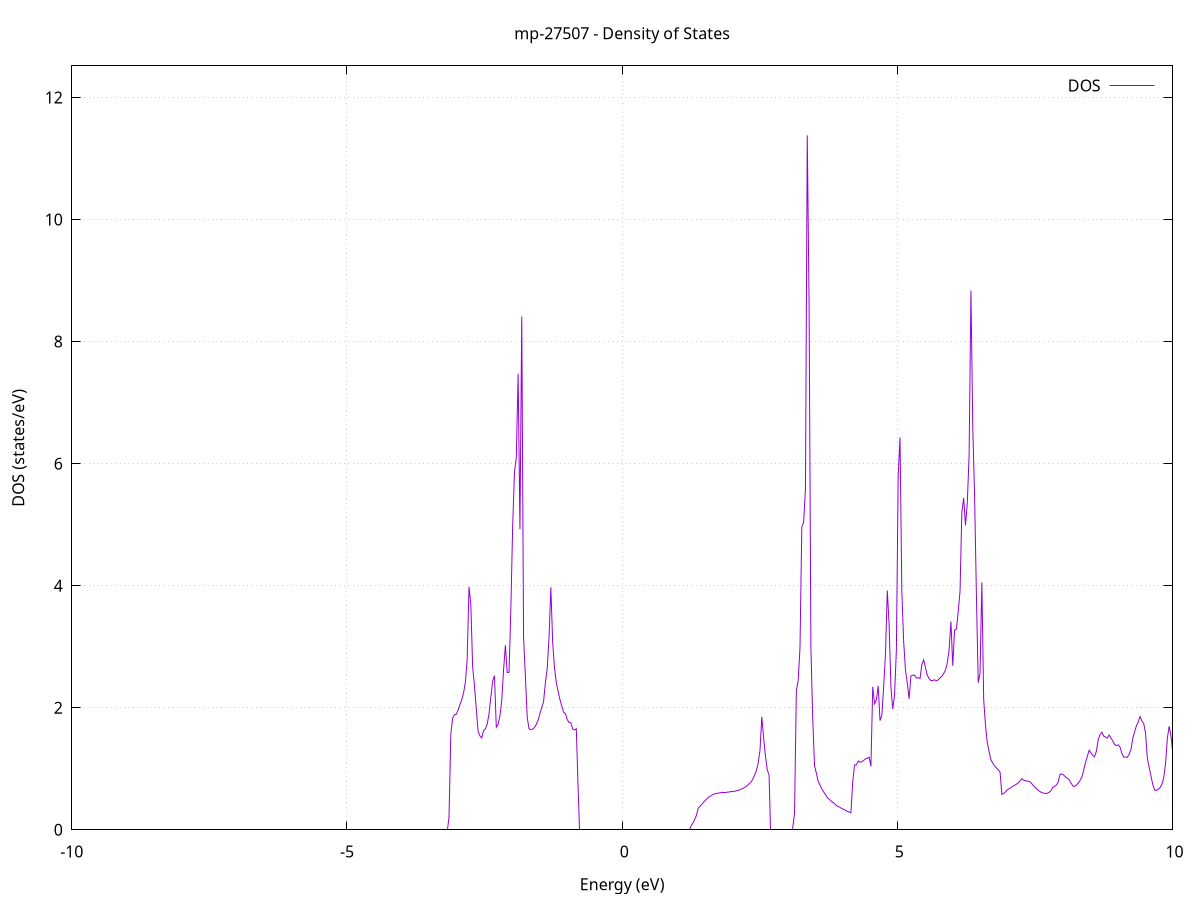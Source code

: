 set title 'mp-27507 - Density of States'
set xlabel 'Energy (eV)'
set ylabel 'DOS (states/eV)'
set grid
set xrange [-10:10]
set yrange [0:12.518]
set xzeroaxis lt -1
set terminal png size 800,600
set output 'mp-27507_dos_gnuplot.png'
plot '-' using 1:2 with lines title 'DOS'
-49.935600 0.000000
-49.902500 0.000000
-49.869500 0.000000
-49.836400 0.000000
-49.803400 0.000000
-49.770300 0.000000
-49.737300 0.000000
-49.704300 0.000000
-49.671200 0.000000
-49.638200 0.000000
-49.605100 0.000000
-49.572100 0.000000
-49.539000 0.000000
-49.506000 0.000000
-49.472900 0.000000
-49.439900 0.000000
-49.406900 0.000000
-49.373800 0.000000
-49.340800 0.000000
-49.307700 0.000000
-49.274700 0.000000
-49.241600 0.000000
-49.208600 0.000000
-49.175600 0.000000
-49.142500 0.000000
-49.109500 0.000000
-49.076400 0.000000
-49.043400 0.000000
-49.010300 0.000000
-48.977300 0.000000
-48.944200 0.000000
-48.911200 0.000000
-48.878200 0.000000
-48.845100 0.000000
-48.812100 0.000000
-48.779000 0.000000
-48.746000 0.000000
-48.712900 0.000000
-48.679900 0.000000
-48.646900 0.000000
-48.613800 0.000000
-48.580800 0.000000
-48.547700 0.000000
-48.514700 0.000000
-48.481600 0.000000
-48.448600 0.000000
-48.415600 0.000000
-48.382500 0.000000
-48.349500 0.000000
-48.316400 0.000000
-48.283400 0.000000
-48.250300 0.000000
-48.217300 0.000000
-48.184200 0.000000
-48.151200 0.000000
-48.118200 0.000000
-48.085100 0.000000
-48.052100 0.000000
-48.019000 0.000000
-47.986000 0.000000
-47.952900 0.000000
-47.919900 0.000000
-47.886900 0.000000
-47.853800 0.000000
-47.820800 0.000000
-47.787700 0.000000
-47.754700 0.000000
-47.721600 0.000000
-47.688600 0.000000
-47.655500 0.000000
-47.622500 0.000000
-47.589500 0.000000
-47.556400 0.000000
-47.523400 0.000000
-47.490300 0.000000
-47.457300 0.000000
-47.424200 0.000000
-47.391200 0.000000
-47.358200 0.000000
-47.325100 0.000000
-47.292100 0.000000
-47.259000 0.000000
-47.226000 0.000000
-47.192900 0.000000
-47.159900 0.000000
-47.126900 0.000000
-47.093800 0.000000
-47.060800 0.000000
-47.027700 0.000000
-46.994700 0.000000
-46.961600 0.000000
-46.928600 0.000000
-46.895500 0.000000
-46.862500 0.000000
-46.829500 0.000000
-46.796400 0.000000
-46.763400 0.000000
-46.730300 0.000000
-46.697300 0.000000
-46.664200 0.000000
-46.631200 0.000000
-46.598200 0.000000
-46.565100 18.888900
-46.532100 0.000000
-46.499000 0.000000
-46.466000 0.000000
-46.432900 0.000000
-46.399900 0.000000
-46.366800 0.000000
-46.333800 0.000000
-46.300800 0.000000
-46.267700 0.000000
-46.234700 0.000000
-46.201600 0.000000
-46.168600 0.000000
-46.135500 0.000000
-46.102500 0.000000
-46.069500 0.000000
-46.036400 0.000000
-46.003400 0.000000
-45.970300 0.000000
-45.937300 0.000000
-45.904200 0.000000
-45.871200 0.000000
-45.838200 0.000000
-45.805100 0.000000
-45.772100 0.000000
-45.739000 0.000000
-45.706000 0.000000
-45.672900 0.000000
-45.639900 0.000000
-45.606800 0.000000
-45.573800 0.000000
-45.540800 0.000000
-45.507700 0.000000
-45.474700 0.000000
-45.441600 0.000000
-45.408600 0.000000
-45.375500 0.000000
-45.342500 0.000000
-45.309500 0.000000
-45.276400 0.000000
-45.243400 0.000000
-45.210300 0.000000
-45.177300 0.000000
-45.144200 0.000000
-45.111200 0.000000
-45.078100 0.000000
-45.045100 0.000000
-45.012100 0.000000
-44.979000 0.000000
-44.946000 0.000000
-44.912900 0.000000
-44.879900 0.000000
-44.846800 0.000000
-44.813800 0.000000
-44.780800 0.000000
-44.747700 0.000000
-44.714700 0.000000
-44.681600 0.000000
-44.648600 0.000000
-44.615500 0.000000
-44.582500 0.000000
-44.549500 0.000000
-44.516400 0.000000
-44.483400 0.000000
-44.450300 0.000000
-44.417300 0.000000
-44.384200 0.000000
-44.351200 0.000000
-44.318100 0.000000
-44.285100 0.000000
-44.252100 0.000000
-44.219000 0.000000
-44.186000 0.000000
-44.152900 0.000000
-44.119900 0.000000
-44.086800 0.000000
-44.053800 0.000000
-44.020800 0.000000
-43.987700 0.000000
-43.954700 0.000000
-43.921600 0.000000
-43.888600 0.000000
-43.855500 0.000000
-43.822500 0.000000
-43.789500 0.000000
-43.756400 0.000000
-43.723400 0.000000
-43.690300 0.000000
-43.657300 0.000000
-43.624200 0.000000
-43.591200 0.000000
-43.558100 0.000000
-43.525100 0.000000
-43.492100 0.000000
-43.459000 0.000000
-43.426000 0.000000
-43.392900 0.000000
-43.359900 0.000000
-43.326800 0.000000
-43.293800 0.000000
-43.260800 0.000000
-43.227700 0.000000
-43.194700 0.000000
-43.161600 0.000000
-43.128600 0.000000
-43.095500 0.000000
-43.062500 0.000000
-43.029400 0.000000
-42.996400 0.000000
-42.963400 0.000000
-42.930300 0.000000
-42.897300 0.000000
-42.864200 0.000000
-42.831200 0.000000
-42.798100 0.000000
-42.765100 0.000000
-42.732100 0.000000
-42.699000 0.000000
-42.666000 0.000000
-42.632900 0.000000
-42.599900 0.000000
-42.566800 0.000000
-42.533800 0.000000
-42.500800 0.000000
-42.467700 0.000000
-42.434700 0.000000
-42.401600 0.000000
-42.368600 0.000000
-42.335500 0.000000
-42.302500 0.000000
-42.269400 0.000000
-42.236400 0.000000
-42.203400 0.000000
-42.170300 0.000000
-42.137300 0.000000
-42.104200 0.000000
-42.071200 0.000000
-42.038100 0.000000
-42.005100 0.000000
-41.972100 0.000000
-41.939000 0.000000
-41.906000 0.000000
-41.872900 0.000000
-41.839900 0.000000
-41.806800 0.000000
-41.773800 0.000000
-41.740700 0.000000
-41.707700 0.000000
-41.674700 0.000000
-41.641600 0.000000
-41.608600 0.000000
-41.575500 0.000000
-41.542500 0.000000
-41.509400 0.000000
-41.476400 0.000000
-41.443400 0.000000
-41.410300 0.000000
-41.377300 0.000000
-41.344200 0.000000
-41.311200 0.000000
-41.278100 0.000000
-41.245100 0.000000
-41.212100 0.000000
-41.179000 0.000000
-41.146000 0.000000
-41.112900 0.000000
-41.079900 0.000000
-41.046800 0.000000
-41.013800 0.000000
-40.980700 0.000000
-40.947700 0.000000
-40.914700 0.000000
-40.881600 0.000000
-40.848600 0.000000
-40.815500 0.000000
-40.782500 0.000000
-40.749400 0.000000
-40.716400 0.000000
-40.683400 0.000000
-40.650300 0.000000
-40.617300 0.000000
-40.584200 0.000000
-40.551200 0.000000
-40.518100 0.000000
-40.485100 0.000000
-40.452000 0.000000
-40.419000 0.000000
-40.386000 0.000000
-40.352900 0.000000
-40.319900 0.000000
-40.286800 0.000000
-40.253800 0.000000
-40.220700 0.000000
-40.187700 0.000000
-40.154700 0.000000
-40.121600 0.000000
-40.088600 0.000000
-40.055500 0.000000
-40.022500 0.000000
-39.989400 0.000000
-39.956400 0.000000
-39.923400 0.000000
-39.890300 0.000000
-39.857300 0.000000
-39.824200 0.000000
-39.791200 0.000000
-39.758100 0.000000
-39.725100 0.000000
-39.692000 0.000000
-39.659000 0.000000
-39.626000 0.000000
-39.592900 0.000000
-39.559900 0.000000
-39.526800 0.000000
-39.493800 0.000000
-39.460700 0.000000
-39.427700 0.000000
-39.394700 0.000000
-39.361600 0.000000
-39.328600 0.000000
-39.295500 0.000000
-39.262500 0.000000
-39.229400 0.000000
-39.196400 0.000000
-39.163300 0.000000
-39.130300 0.000000
-39.097300 0.000000
-39.064200 0.000000
-39.031200 0.000000
-38.998100 0.000000
-38.965100 0.000000
-38.932000 0.000000
-38.899000 0.000000
-38.866000 0.000000
-38.832900 0.000000
-38.799900 0.000000
-38.766800 0.000000
-38.733800 0.000000
-38.700700 0.000000
-38.667700 0.000000
-38.634700 0.000000
-38.601600 0.000000
-38.568600 0.000000
-38.535500 0.000000
-38.502500 0.000000
-38.469400 0.000000
-38.436400 0.000000
-38.403300 0.000000
-38.370300 0.000000
-38.337300 0.000000
-38.304200 0.000000
-38.271200 0.000000
-38.238100 0.000000
-38.205100 0.000000
-38.172000 0.000000
-38.139000 0.000000
-38.106000 0.000000
-38.072900 0.000000
-38.039900 0.000000
-38.006800 0.000000
-37.973800 0.000000
-37.940700 0.000000
-37.907700 0.000000
-37.874600 0.000000
-37.841600 0.000000
-37.808600 0.000000
-37.775500 0.000000
-37.742500 0.000000
-37.709400 0.000000
-37.676400 0.000000
-37.643300 0.000000
-37.610300 0.000000
-37.577300 0.000000
-37.544200 0.000000
-37.511200 0.000000
-37.478100 0.000000
-37.445100 0.000000
-37.412000 0.000000
-37.379000 0.000000
-37.346000 0.000000
-37.312900 0.000000
-37.279900 0.000000
-37.246800 0.000000
-37.213800 0.000000
-37.180700 0.000000
-37.147700 0.000000
-37.114600 0.000000
-37.081600 0.000000
-37.048600 0.000000
-37.015500 0.000000
-36.982500 0.000000
-36.949400 0.000000
-36.916400 0.000000
-36.883300 0.000000
-36.850300 0.000000
-36.817300 0.000000
-36.784200 0.000000
-36.751200 0.000000
-36.718100 0.000000
-36.685100 0.000000
-36.652000 0.000000
-36.619000 0.000000
-36.585900 0.000000
-36.552900 0.000000
-36.519900 0.000000
-36.486800 0.000000
-36.453800 0.000000
-36.420700 0.000000
-36.387700 0.000000
-36.354600 0.000000
-36.321600 0.000000
-36.288600 0.000000
-36.255500 0.000000
-36.222500 0.000000
-36.189400 0.000000
-36.156400 0.000000
-36.123300 0.000000
-36.090300 0.000000
-36.057300 0.000000
-36.024200 0.000000
-35.991200 0.000000
-35.958100 0.000000
-35.925100 0.000000
-35.892000 0.000000
-35.859000 0.000000
-35.825900 0.000000
-35.792900 0.000000
-35.759900 0.000000
-35.726800 0.000000
-35.693800 0.000000
-35.660700 0.000000
-35.627700 0.000000
-35.594600 0.000000
-35.561600 0.000000
-35.528600 0.000000
-35.495500 0.000000
-35.462500 0.000000
-35.429400 0.000000
-35.396400 0.000000
-35.363300 0.000000
-35.330300 0.000000
-35.297300 0.000000
-35.264200 0.000000
-35.231200 0.000000
-35.198100 0.000000
-35.165100 0.000000
-35.132000 0.000000
-35.099000 0.000000
-35.065900 0.000000
-35.032900 0.000000
-34.999900 0.000000
-34.966800 0.000000
-34.933800 0.000000
-34.900700 0.000000
-34.867700 0.000000
-34.834600 0.000000
-34.801600 0.000000
-34.768600 0.000000
-34.735500 0.000000
-34.702500 0.000000
-34.669400 0.000000
-34.636400 0.000000
-34.603300 0.000000
-34.570300 0.000000
-34.537200 0.000000
-34.504200 0.000000
-34.471200 0.000000
-34.438100 0.000000
-34.405100 0.000000
-34.372000 0.000000
-34.339000 0.000000
-34.305900 0.000000
-34.272900 0.000000
-34.239900 0.000000
-34.206800 0.000000
-34.173800 0.000000
-34.140700 0.000000
-34.107700 0.000000
-34.074600 0.000000
-34.041600 0.000000
-34.008600 0.000000
-33.975500 0.000000
-33.942500 0.000000
-33.909400 0.000000
-33.876400 0.000000
-33.843300 0.000000
-33.810300 0.000000
-33.777200 0.000000
-33.744200 0.000000
-33.711200 0.000000
-33.678100 0.000000
-33.645100 0.000000
-33.612000 0.000000
-33.579000 0.000000
-33.545900 0.000000
-33.512900 0.000000
-33.479900 0.000000
-33.446800 0.000000
-33.413800 0.000000
-33.380700 0.000000
-33.347700 0.000000
-33.314600 0.000000
-33.281600 0.000000
-33.248500 0.000000
-33.215500 0.000000
-33.182500 0.000000
-33.149400 0.000000
-33.116400 0.000000
-33.083300 0.000000
-33.050300 0.000000
-33.017200 0.000000
-32.984200 0.000000
-32.951200 0.000000
-32.918100 0.000000
-32.885100 0.000000
-32.852000 0.000000
-32.819000 0.000000
-32.785900 0.000000
-32.752900 0.000000
-32.719900 0.000000
-32.686800 0.000000
-32.653800 0.000000
-32.620700 0.000000
-32.587700 0.000000
-32.554600 0.000000
-32.521600 0.000000
-32.488500 0.000000
-32.455500 0.000000
-32.422500 0.000000
-32.389400 0.000000
-32.356400 0.000000
-32.323300 0.000000
-32.290300 0.000000
-32.257200 0.000000
-32.224200 0.000000
-32.191200 0.000000
-32.158100 0.000000
-32.125100 0.000000
-32.092000 0.000000
-32.059000 0.000000
-32.025900 0.000000
-31.992900 0.000000
-31.959800 0.000000
-31.926800 0.000000
-31.893800 0.000000
-31.860700 0.000000
-31.827700 0.000000
-31.794600 0.000000
-31.761600 0.000000
-31.728500 0.000000
-31.695500 0.000000
-31.662500 0.000000
-31.629400 0.000000
-31.596400 0.000000
-31.563300 0.000000
-31.530300 0.000000
-31.497200 0.000000
-31.464200 0.000000
-31.431200 0.000000
-31.398100 0.000000
-31.365100 0.000000
-31.332000 0.000000
-31.299000 0.000000
-31.265900 0.000000
-31.232900 0.000000
-31.199800 0.000000
-31.166800 0.000000
-31.133800 0.000000
-31.100700 0.000000
-31.067700 0.000000
-31.034600 0.000000
-31.001600 0.000000
-30.968500 0.000000
-30.935500 0.000000
-30.902500 0.000000
-30.869400 0.000000
-30.836400 0.000000
-30.803300 0.000000
-30.770300 0.000000
-30.737200 0.000000
-30.704200 0.000000
-30.671100 0.000000
-30.638100 0.000000
-30.605100 0.000000
-30.572000 0.000000
-30.539000 0.000000
-30.505900 0.000000
-30.472900 0.000000
-30.439800 0.000000
-30.406800 0.000000
-30.373800 0.000000
-30.340700 0.000000
-30.307700 0.000000
-30.274600 0.000000
-30.241600 0.000000
-30.208500 0.000000
-30.175500 0.000000
-30.142500 0.000000
-30.109400 0.000000
-30.076400 0.000000
-30.043300 0.000000
-30.010300 0.000000
-29.977200 0.000000
-29.944200 0.000000
-29.911100 0.000000
-29.878100 0.000000
-29.845100 0.000000
-29.812000 0.000000
-29.779000 0.000000
-29.745900 0.000000
-29.712900 0.000000
-29.679800 0.000000
-29.646800 0.000000
-29.613800 0.000000
-29.580700 0.000000
-29.547700 0.000000
-29.514600 0.000000
-29.481600 0.000000
-29.448500 0.000000
-29.415500 0.000000
-29.382400 0.000000
-29.349400 0.000000
-29.316400 0.000000
-29.283300 0.000000
-29.250300 0.000000
-29.217200 0.000000
-29.184200 0.000000
-29.151100 0.000000
-29.118100 0.000000
-29.085100 0.000000
-29.052000 0.000000
-29.019000 0.000000
-28.985900 0.000000
-28.952900 0.000000
-28.919800 0.000000
-28.886800 0.000000
-28.853800 0.000000
-28.820700 0.000000
-28.787700 0.000000
-28.754600 0.000000
-28.721600 0.000000
-28.688500 0.000000
-28.655500 0.000000
-28.622400 0.000000
-28.589400 0.000000
-28.556400 0.000000
-28.523300 0.000000
-28.490300 0.000000
-28.457200 0.000000
-28.424200 0.000000
-28.391100 0.000000
-28.358100 0.000000
-28.325100 0.000000
-28.292000 0.000000
-28.259000 0.000000
-28.225900 0.000000
-28.192900 0.000000
-28.159800 0.000000
-28.126800 0.000000
-28.093700 0.000000
-28.060700 0.000000
-28.027700 0.000000
-27.994600 0.000000
-27.961600 0.000000
-27.928500 0.000000
-27.895500 0.000000
-27.862400 0.000000
-27.829400 0.000000
-27.796400 0.000000
-27.763300 0.000000
-27.730300 0.000000
-27.697200 0.000000
-27.664200 0.000000
-27.631100 0.000000
-27.598100 0.000000
-27.565100 0.000000
-27.532000 0.000000
-27.499000 0.000000
-27.465900 0.000000
-27.432900 0.000000
-27.399800 0.000000
-27.366800 0.000000
-27.333700 0.000000
-27.300700 0.000000
-27.267700 0.000000
-27.234600 0.000000
-27.201600 0.000000
-27.168500 0.000000
-27.135500 0.000000
-27.102400 0.000000
-27.069400 0.000000
-27.036400 0.000000
-27.003300 0.000000
-26.970300 0.000000
-26.937200 0.000000
-26.904200 0.000000
-26.871100 0.000000
-26.838100 0.000000
-26.805000 0.000000
-26.772000 0.000000
-26.739000 0.000000
-26.705900 0.000000
-26.672900 0.000000
-26.639800 0.000000
-26.606800 0.000000
-26.573700 0.000000
-26.540700 0.000000
-26.507700 0.000000
-26.474600 0.000000
-26.441600 0.000000
-26.408500 0.000000
-26.375500 0.000000
-26.342400 0.000000
-26.309400 0.000000
-26.276400 0.000000
-26.243300 0.000000
-26.210300 0.000000
-26.177200 0.000000
-26.144200 0.000000
-26.111100 0.000000
-26.078100 0.000000
-26.045000 0.000000
-26.012000 0.000000
-25.979000 0.000000
-25.945900 0.000000
-25.912900 0.000000
-25.879800 0.000000
-25.846800 0.000000
-25.813700 0.000000
-25.780700 0.000000
-25.747700 0.000000
-25.714600 0.000000
-25.681600 0.000000
-25.648500 0.000000
-25.615500 0.000000
-25.582400 0.000000
-25.549400 0.000000
-25.516400 0.000000
-25.483300 0.000000
-25.450300 0.000000
-25.417200 0.000000
-25.384200 0.000000
-25.351100 17.463200
-25.318100 27.833400
-25.285000 9.087800
-25.252000 15.586200
-25.219000 80.327900
-25.185900 36.172800
-25.152900 43.307300
-25.119800 0.000000
-25.086800 0.000000
-25.053700 0.000000
-25.020700 0.000000
-24.987700 0.000000
-24.954600 0.000000
-24.921600 0.000000
-24.888500 0.000000
-24.855500 0.000000
-24.822400 0.000000
-24.789400 0.000000
-24.756300 0.000000
-24.723300 0.000000
-24.690300 0.000000
-24.657200 0.000000
-24.624200 0.000000
-24.591100 0.000000
-24.558100 0.000000
-24.525000 0.000000
-24.492000 0.000000
-24.459000 0.000000
-24.425900 0.000000
-24.392900 0.000000
-24.359800 0.000000
-24.326800 0.000000
-24.293700 0.000000
-24.260700 0.000000
-24.227700 0.000000
-24.194600 0.000000
-24.161600 0.000000
-24.128500 0.000000
-24.095500 0.000000
-24.062400 0.000000
-24.029400 0.000000
-23.996300 0.000000
-23.963300 0.000000
-23.930300 0.000000
-23.897200 0.000000
-23.864200 0.000000
-23.831100 0.000000
-23.798100 0.000000
-23.765000 0.000000
-23.732000 0.000000
-23.699000 0.000000
-23.665900 0.000000
-23.632900 0.000000
-23.599800 0.000000
-23.566800 0.000000
-23.533700 0.000000
-23.500700 0.000000
-23.467600 0.000000
-23.434600 0.000000
-23.401600 0.000000
-23.368500 0.000000
-23.335500 0.000000
-23.302400 0.000000
-23.269400 0.000000
-23.236300 0.000000
-23.203300 0.000000
-23.170300 0.000000
-23.137200 0.000000
-23.104200 0.000000
-23.071100 0.000000
-23.038100 0.000000
-23.005000 0.000000
-22.972000 0.000000
-22.939000 0.000000
-22.905900 0.000000
-22.872900 0.000000
-22.839800 0.000000
-22.806800 0.000000
-22.773700 0.000000
-22.740700 0.000000
-22.707600 0.000000
-22.674600 0.000000
-22.641600 0.000000
-22.608500 0.000000
-22.575500 0.000000
-22.542400 0.000000
-22.509400 0.000000
-22.476300 0.000000
-22.443300 0.000000
-22.410300 0.000000
-22.377200 0.000000
-22.344200 0.000000
-22.311100 0.000000
-22.278100 0.000000
-22.245000 0.000000
-22.212000 0.000000
-22.178900 0.000000
-22.145900 0.000000
-22.112900 0.000000
-22.079800 0.000000
-22.046800 0.000000
-22.013700 0.000000
-21.980700 0.000000
-21.947600 0.000000
-21.914600 0.000000
-21.881600 0.000000
-21.848500 0.000000
-21.815500 0.000000
-21.782400 0.000000
-21.749400 0.000000
-21.716300 0.000000
-21.683300 0.000000
-21.650300 0.000000
-21.617200 0.000000
-21.584200 0.000000
-21.551100 0.000000
-21.518100 0.000000
-21.485000 0.000000
-21.452000 0.000000
-21.418900 0.000000
-21.385900 0.000000
-21.352900 0.000000
-21.319800 0.000000
-21.286800 0.000000
-21.253700 0.000000
-21.220700 0.000000
-21.187600 0.000000
-21.154600 0.000000
-21.121600 0.000000
-21.088500 0.000000
-21.055500 0.000000
-21.022400 0.000000
-20.989400 0.000000
-20.956300 0.000000
-20.923300 0.000000
-20.890200 0.000000
-20.857200 0.000000
-20.824200 0.000000
-20.791100 0.000000
-20.758100 0.000000
-20.725000 0.000000
-20.692000 0.000000
-20.658900 0.000000
-20.625900 0.000000
-20.592900 0.000000
-20.559800 0.000000
-20.526800 0.000000
-20.493700 0.000000
-20.460700 0.000000
-20.427600 0.000000
-20.394600 0.000000
-20.361600 0.000000
-20.328500 0.000000
-20.295500 0.000000
-20.262400 0.000000
-20.229400 0.000000
-20.196300 0.000000
-20.163300 0.000000
-20.130200 0.000000
-20.097200 0.000000
-20.064200 0.000000
-20.031100 0.000000
-19.998100 0.000000
-19.965000 0.000000
-19.932000 0.000000
-19.898900 0.000000
-19.865900 0.000000
-19.832900 0.000000
-19.799800 0.000000
-19.766800 0.000000
-19.733700 0.000000
-19.700700 0.000000
-19.667600 0.000000
-19.634600 0.000000
-19.601500 0.000000
-19.568500 0.000000
-19.535500 0.000000
-19.502400 0.000000
-19.469400 0.000000
-19.436300 0.000000
-19.403300 0.000000
-19.370200 0.000000
-19.337200 0.000000
-19.304200 0.000000
-19.271100 0.000000
-19.238100 0.000000
-19.205000 0.000000
-19.172000 0.000000
-19.138900 0.000000
-19.105900 0.000000
-19.072900 0.000000
-19.039800 0.000000
-19.006800 0.000000
-18.973700 0.000000
-18.940700 0.000000
-18.907600 0.000000
-18.874600 0.000000
-18.841500 0.000000
-18.808500 0.000000
-18.775500 0.000000
-18.742400 0.000000
-18.709400 0.000000
-18.676300 0.000000
-18.643300 0.000000
-18.610200 0.000000
-18.577200 0.000000
-18.544200 0.000000
-18.511100 0.000000
-18.478100 0.000000
-18.445000 0.000000
-18.412000 0.000000
-18.378900 0.000000
-18.345900 0.000000
-18.312800 0.000000
-18.279800 0.000000
-18.246800 0.000000
-18.213700 0.000000
-18.180700 0.000000
-18.147600 0.000000
-18.114600 0.000000
-18.081500 0.000000
-18.048500 0.000000
-18.015500 0.000000
-17.982400 0.000000
-17.949400 0.000000
-17.916300 0.000000
-17.883300 0.000000
-17.850200 0.000000
-17.817200 0.000000
-17.784200 0.000000
-17.751100 0.000000
-17.718100 0.000000
-17.685000 0.000000
-17.652000 0.000000
-17.618900 0.000000
-17.585900 0.000000
-17.552800 0.000000
-17.519800 0.000000
-17.486800 0.000000
-17.453700 0.000000
-17.420700 0.000000
-17.387600 0.000000
-17.354600 0.000000
-17.321500 0.000000
-17.288500 0.000000
-17.255500 0.000000
-17.222400 0.000000
-17.189400 0.000000
-17.156300 0.000000
-17.123300 0.000000
-17.090200 0.000000
-17.057200 0.000000
-17.024200 0.000000
-16.991100 0.000000
-16.958100 0.000000
-16.925000 0.000000
-16.892000 0.000000
-16.858900 0.000000
-16.825900 0.000000
-16.792800 0.000000
-16.759800 0.000000
-16.726800 0.000000
-16.693700 0.000000
-16.660700 0.000000
-16.627600 0.000000
-16.594600 0.000000
-16.561500 0.000000
-16.528500 0.000000
-16.495500 0.000000
-16.462400 0.000000
-16.429400 0.000000
-16.396300 0.000000
-16.363300 0.000000
-16.330200 0.000000
-16.297200 0.000000
-16.264100 0.000000
-16.231100 0.000000
-16.198100 0.000000
-16.165000 0.000000
-16.132000 0.000000
-16.098900 0.000000
-16.065900 0.000000
-16.032800 0.000000
-15.999800 0.000000
-15.966800 0.000000
-15.933700 0.000000
-15.900700 0.000000
-15.867600 0.000000
-15.834600 0.000000
-15.801500 0.000000
-15.768500 0.000000
-15.735500 0.000000
-15.702400 0.000000
-15.669400 0.000000
-15.636300 0.000000
-15.603300 0.000000
-15.570200 0.000000
-15.537200 0.000000
-15.504100 0.000000
-15.471100 0.000000
-15.438100 0.000000
-15.405000 0.000000
-15.372000 0.000000
-15.338900 0.000000
-15.305900 0.000000
-15.272800 0.000000
-15.239800 0.000000
-15.206800 0.000000
-15.173700 0.000000
-15.140700 0.000000
-15.107600 0.000000
-15.074600 0.000000
-15.041500 0.000000
-15.008500 0.000000
-14.975400 0.000000
-14.942400 0.000000
-14.909400 0.000000
-14.876300 0.000000
-14.843300 0.000000
-14.810200 0.000000
-14.777200 0.000000
-14.744100 0.000000
-14.711100 0.000000
-14.678100 0.000000
-14.645000 0.000000
-14.612000 0.000000
-14.578900 0.000000
-14.545900 0.000000
-14.512800 0.000000
-14.479800 0.000000
-14.446800 0.000000
-14.413700 0.000000
-14.380700 0.000000
-14.347600 0.000000
-14.314600 0.000000
-14.281500 0.000000
-14.248500 0.000000
-14.215400 0.000000
-14.182400 0.000000
-14.149400 0.000000
-14.116300 0.000000
-14.083300 0.000000
-14.050200 0.000000
-14.017200 0.000000
-13.984100 0.000000
-13.951100 0.000000
-13.918100 0.000000
-13.885000 0.000000
-13.852000 0.000000
-13.818900 0.000000
-13.785900 1.439900
-13.752800 1.800800
-13.719800 1.860800
-13.686700 1.975700
-13.653700 2.084800
-13.620700 2.222100
-13.587600 2.377500
-13.554600 2.566900
-13.521500 2.807600
-13.488500 3.087400
-13.455400 3.527900
-13.422400 4.070400
-13.389400 5.071100
-13.356300 6.982400
-13.323300 10.749400
-13.290200 6.525300
-13.257200 0.000000
-13.224100 0.000000
-13.191100 0.000000
-13.158100 0.000000
-13.125000 0.000000
-13.092000 0.000000
-13.058900 0.000000
-13.025900 0.000000
-12.992800 0.000000
-12.959800 0.000000
-12.926700 0.000000
-12.893700 0.000000
-12.860700 0.000000
-12.827600 0.000000
-12.794600 0.000000
-12.761500 0.000000
-12.728500 0.000000
-12.695400 0.000000
-12.662400 0.000000
-12.629400 0.000000
-12.596300 0.000000
-12.563300 0.000000
-12.530200 0.000000
-12.497200 0.000000
-12.464100 0.000000
-12.431100 0.000000
-12.398000 0.000000
-12.365000 0.000000
-12.332000 0.000000
-12.298900 0.000000
-12.265900 0.000000
-12.232800 0.000000
-12.199800 0.000000
-12.166700 0.000000
-12.133700 0.000000
-12.100700 0.000000
-12.067600 0.000000
-12.034600 0.000000
-12.001500 0.000000
-11.968500 0.000000
-11.935400 0.000000
-11.902400 0.000000
-11.869400 0.000000
-11.836300 0.000000
-11.803300 0.000000
-11.770200 0.000000
-11.737200 0.000000
-11.704100 0.000000
-11.671100 0.000000
-11.638000 0.000000
-11.605000 0.000000
-11.572000 0.000000
-11.538900 0.000000
-11.505900 0.000000
-11.472800 0.000000
-11.439800 0.000000
-11.406700 0.000000
-11.373700 0.000000
-11.340700 0.000000
-11.307600 0.000000
-11.274600 0.000000
-11.241500 0.000000
-11.208500 0.000000
-11.175400 0.000000
-11.142400 0.000000
-11.109300 0.000000
-11.076300 0.000000
-11.043300 0.000000
-11.010200 0.000000
-10.977200 0.000000
-10.944100 0.000000
-10.911100 0.000000
-10.878000 0.000000
-10.845000 0.000000
-10.812000 0.000000
-10.778900 0.000000
-10.745900 0.000000
-10.712800 0.000000
-10.679800 0.000000
-10.646700 0.000000
-10.613700 0.000000
-10.580700 0.000000
-10.547600 0.000000
-10.514600 0.000000
-10.481500 0.000000
-10.448500 0.000000
-10.415400 0.000000
-10.382400 0.000000
-10.349300 0.000000
-10.316300 0.000000
-10.283300 0.000000
-10.250200 0.000000
-10.217200 0.000000
-10.184100 0.000000
-10.151100 0.000000
-10.118000 0.000000
-10.085000 0.000000
-10.052000 0.000000
-10.018900 0.000000
-9.985900 0.000000
-9.952800 0.000000
-9.919800 0.000000
-9.886700 0.000000
-9.853700 0.000000
-9.820600 0.000000
-9.787600 0.000000
-9.754600 0.000000
-9.721500 0.000000
-9.688500 0.000000
-9.655400 0.000000
-9.622400 0.000000
-9.589300 0.000000
-9.556300 0.000000
-9.523300 0.000000
-9.490200 0.000000
-9.457200 0.000000
-9.424100 0.000000
-9.391100 0.000000
-9.358000 0.000000
-9.325000 0.000000
-9.292000 0.000000
-9.258900 0.000000
-9.225900 0.000000
-9.192800 0.000000
-9.159800 0.000000
-9.126700 0.000000
-9.093700 0.000000
-9.060600 0.000000
-9.027600 0.000000
-8.994600 0.000000
-8.961500 0.000000
-8.928500 0.000000
-8.895400 0.000000
-8.862400 0.000000
-8.829300 0.000000
-8.796300 0.000000
-8.763300 0.000000
-8.730200 0.000000
-8.697200 0.000000
-8.664100 0.000000
-8.631100 0.000000
-8.598000 0.000000
-8.565000 0.000000
-8.531900 0.000000
-8.498900 0.000000
-8.465900 0.000000
-8.432800 0.000000
-8.399800 0.000000
-8.366700 0.000000
-8.333700 0.000000
-8.300600 0.000000
-8.267600 0.000000
-8.234600 0.000000
-8.201500 0.000000
-8.168500 0.000000
-8.135400 0.000000
-8.102400 0.000000
-8.069300 0.000000
-8.036300 0.000000
-8.003300 0.000000
-7.970200 0.000000
-7.937200 0.000000
-7.904100 0.000000
-7.871100 0.000000
-7.838000 0.000000
-7.805000 0.000000
-7.771900 0.000000
-7.738900 0.000000
-7.705900 0.000000
-7.672800 0.000000
-7.639800 0.000000
-7.606700 0.000000
-7.573700 0.000000
-7.540600 0.000000
-7.507600 0.000000
-7.474600 0.000000
-7.441500 0.000000
-7.408500 0.000000
-7.375400 0.000000
-7.342400 0.000000
-7.309300 0.000000
-7.276300 0.000000
-7.243300 0.000000
-7.210200 0.000000
-7.177200 0.000000
-7.144100 0.000000
-7.111100 0.000000
-7.078000 0.000000
-7.045000 0.000000
-7.011900 0.000000
-6.978900 0.000000
-6.945900 0.000000
-6.912800 0.000000
-6.879800 0.000000
-6.846700 0.000000
-6.813700 0.000000
-6.780600 0.000000
-6.747600 0.000000
-6.714600 0.000000
-6.681500 0.000000
-6.648500 0.000000
-6.615400 0.000000
-6.582400 0.000000
-6.549300 0.000000
-6.516300 0.000000
-6.483200 0.000000
-6.450200 0.000000
-6.417200 0.000000
-6.384100 0.000000
-6.351100 0.000000
-6.318000 0.000000
-6.285000 0.000000
-6.251900 0.000000
-6.218900 0.000000
-6.185900 0.000000
-6.152800 0.000000
-6.119800 0.000000
-6.086700 0.000000
-6.053700 0.000000
-6.020600 0.000000
-5.987600 0.000000
-5.954600 0.000000
-5.921500 0.000000
-5.888500 0.000000
-5.855400 0.000000
-5.822400 0.000000
-5.789300 0.000000
-5.756300 0.000000
-5.723200 0.000000
-5.690200 0.000000
-5.657200 0.000000
-5.624100 0.000000
-5.591100 0.000000
-5.558000 0.000000
-5.525000 0.000000
-5.491900 0.000000
-5.458900 0.000000
-5.425900 0.000000
-5.392800 0.000000
-5.359800 0.000000
-5.326700 0.000000
-5.293700 0.000000
-5.260600 0.000000
-5.227600 0.000000
-5.194500 0.000000
-5.161500 0.000000
-5.128500 0.000000
-5.095400 0.000000
-5.062400 0.000000
-5.029300 0.000000
-4.996300 0.000000
-4.963200 0.000000
-4.930200 0.000000
-4.897200 0.000000
-4.864100 0.000000
-4.831100 0.000000
-4.798000 0.000000
-4.765000 0.000000
-4.731900 0.000000
-4.698900 0.000000
-4.665900 0.000000
-4.632800 0.000000
-4.599800 0.000000
-4.566700 0.000000
-4.533700 0.000000
-4.500600 0.000000
-4.467600 0.000000
-4.434500 0.000000
-4.401500 0.000000
-4.368500 0.000000
-4.335400 0.000000
-4.302400 0.000000
-4.269300 0.000000
-4.236300 0.000000
-4.203200 0.000000
-4.170200 0.000000
-4.137200 0.000000
-4.104100 0.000000
-4.071100 0.000000
-4.038000 0.000000
-4.005000 0.000000
-3.971900 0.000000
-3.938900 0.000000
-3.905800 0.000000
-3.872800 0.000000
-3.839800 0.000000
-3.806700 0.000000
-3.773700 0.000000
-3.740600 0.000000
-3.707600 0.000000
-3.674500 0.000000
-3.641500 0.000000
-3.608500 0.000000
-3.575400 0.000000
-3.542400 0.000000
-3.509300 0.000000
-3.476300 0.000000
-3.443200 0.000000
-3.410200 0.000000
-3.377200 0.000000
-3.344100 0.000000
-3.311100 0.000000
-3.278000 0.000000
-3.245000 0.000000
-3.211900 0.000000
-3.178900 0.000000
-3.145800 0.211700
-3.112800 1.573400
-3.079800 1.827400
-3.046700 1.885300
-3.013700 1.893300
-2.980600 1.962100
-2.947600 2.049600
-2.914500 2.129400
-2.881500 2.244800
-2.848500 2.415500
-2.815400 2.803000
-2.782400 3.981700
-2.749300 3.687600
-2.716300 2.666100
-2.683200 2.361700
-2.650200 1.977300
-2.617100 1.609800
-2.584100 1.537700
-2.551100 1.505600
-2.518000 1.627700
-2.485000 1.653900
-2.451900 1.730100
-2.418900 1.900800
-2.385800 2.179000
-2.352800 2.433000
-2.319800 2.525100
-2.286700 1.680600
-2.253700 1.728200
-2.220600 1.868500
-2.187600 2.119400
-2.154500 2.621800
-2.121500 3.023400
-2.088500 2.577100
-2.055400 2.580300
-2.022400 3.608200
-1.989300 4.971500
-1.956300 5.864400
-1.923200 6.098600
-1.890200 7.469200
-1.857100 4.925900
-1.824100 8.411100
-1.791100 3.148900
-1.758000 2.512600
-1.725000 1.841700
-1.691900 1.655900
-1.658900 1.640700
-1.625800 1.648400
-1.592800 1.676900
-1.559800 1.728300
-1.526700 1.795200
-1.493700 1.907900
-1.460600 2.005000
-1.427600 2.101300
-1.394500 2.411200
-1.361500 2.644200
-1.328400 3.146800
-1.295400 3.974000
-1.262400 3.071100
-1.229300 2.655700
-1.196300 2.409000
-1.163200 2.267900
-1.130200 2.134500
-1.097100 2.025800
-1.064100 1.926700
-1.031100 1.904900
-0.998000 1.806200
-0.965000 1.758600
-0.931900 1.754800
-0.898900 1.651300
-0.865800 1.636900
-0.832800 1.654500
-0.799800 0.672800
-0.766700 0.000000
-0.733700 0.000000
-0.700600 0.000000
-0.667600 0.000000
-0.634500 0.000000
-0.601500 0.000000
-0.568400 0.000000
-0.535400 0.000000
-0.502400 0.000000
-0.469300 0.000000
-0.436300 0.000000
-0.403200 0.000000
-0.370200 0.000000
-0.337100 0.000000
-0.304100 0.000000
-0.271100 0.000000
-0.238000 0.000000
-0.205000 0.000000
-0.171900 0.000000
-0.138900 0.000000
-0.105800 0.000000
-0.072800 0.000000
-0.039700 0.000000
-0.006700 0.000000
0.026300 0.000000
0.059400 0.000000
0.092400 0.000000
0.125500 0.000000
0.158500 0.000000
0.191600 0.000000
0.224600 0.000000
0.257600 0.000000
0.290700 0.000000
0.323700 0.000000
0.356800 0.000000
0.389800 0.000000
0.422900 0.000000
0.455900 0.000000
0.488900 0.000000
0.522000 0.000000
0.555000 0.000000
0.588100 0.000000
0.621100 0.000000
0.654200 0.000000
0.687200 0.000000
0.720300 0.000000
0.753300 0.000000
0.786300 0.000000
0.819400 0.000000
0.852400 0.000000
0.885500 0.000000
0.918500 0.000000
0.951600 0.000000
0.984600 0.000000
1.017600 0.000000
1.050700 0.000000
1.083700 0.000000
1.116800 0.000000
1.149800 0.000000
1.182900 0.000000
1.215900 0.000000
1.248900 0.055500
1.282000 0.106000
1.315000 0.164400
1.348100 0.232500
1.381100 0.351900
1.414200 0.386800
1.447200 0.416500
1.480300 0.453300
1.513300 0.481500
1.546300 0.513000
1.579400 0.540200
1.612400 0.556000
1.645500 0.574500
1.678500 0.590400
1.711600 0.592500
1.744600 0.600600
1.777600 0.604300
1.810700 0.614300
1.843700 0.609500
1.876800 0.611200
1.909800 0.616300
1.942900 0.618000
1.975900 0.626700
2.009000 0.625400
2.042000 0.630700
2.075000 0.639300
2.108100 0.646500
2.141100 0.657000
2.174200 0.669200
2.207200 0.685500
2.240300 0.703400
2.273300 0.723500
2.306300 0.752300
2.339400 0.780400
2.372400 0.825500
2.405500 0.893300
2.438500 0.966100
2.471600 1.091400
2.504600 1.300000
2.537600 1.849900
2.570700 1.506600
2.603700 1.207300
2.636800 0.983500
2.669800 0.896700
2.702900 0.000000
2.735900 0.000000
2.769000 0.000000
2.802000 0.000000
2.835000 0.000000
2.868100 0.000000
2.901100 0.000000
2.934200 0.000000
2.967200 0.000000
3.000300 0.000000
3.033300 0.000000
3.066300 0.000000
3.099400 0.000000
3.132400 0.271300
3.165500 2.282800
3.198500 2.446900
3.231600 2.985000
3.264600 4.961900
3.297700 5.045200
3.330700 5.582000
3.363700 11.379900
3.396800 8.606000
3.429800 2.996400
3.462900 1.815100
3.495900 1.049200
3.529000 0.927100
3.562000 0.791700
3.595000 0.733000
3.628100 0.668100
3.661100 0.622000
3.694200 0.576700
3.727200 0.528000
3.760300 0.503700
3.793300 0.473500
3.826300 0.450300
3.859400 0.427800
3.892400 0.396400
3.925500 0.382200
3.958500 0.366700
3.991600 0.348500
4.024600 0.335300
4.057700 0.320000
4.090700 0.302000
4.123700 0.290900
4.156800 0.278300
4.189800 0.783000
4.222900 1.062500
4.255900 1.062600
4.289000 1.128400
4.322000 1.105700
4.355000 1.117900
4.388100 1.136400
4.421100 1.163200
4.454200 1.170000
4.487200 1.190700
4.520300 1.039700
4.553300 2.342700
4.586400 2.064300
4.619400 2.126000
4.652400 2.357100
4.685500 1.789100
4.718500 1.874100
4.751600 2.343700
4.784600 2.881700
4.817700 3.920400
4.850700 3.374700
4.883700 2.335600
4.916800 1.977100
4.949800 2.210300
4.982900 2.945600
5.015900 5.812200
5.049000 6.427900
5.082000 3.902700
5.115000 3.083700
5.148100 2.620600
5.181100 2.400300
5.214200 2.146500
5.247200 2.520700
5.280300 2.530800
5.313300 2.535300
5.346400 2.486500
5.379400 2.491300
5.412400 2.477300
5.445500 2.708400
5.478500 2.783800
5.511600 2.658700
5.544600 2.530900
5.577700 2.478100
5.610700 2.444000
5.643700 2.446800
5.676800 2.457600
5.709800 2.441800
5.742900 2.456900
5.775900 2.488900
5.809000 2.513500
5.842000 2.560200
5.875100 2.615500
5.908100 2.737400
5.941100 2.952400
5.974200 3.413500
6.007200 2.685800
6.040300 3.274400
6.073300 3.288500
6.106400 3.573900
6.139400 3.904300
6.172400 5.202200
6.205500 5.438600
6.238500 4.989900
6.271600 5.357800
6.304600 6.148000
6.337700 8.836800
6.370700 6.598400
6.403700 5.485100
6.436800 3.855500
6.469800 2.410700
6.502900 2.568200
6.535900 4.052100
6.569000 2.139200
6.602000 1.713300
6.635100 1.425000
6.668100 1.278100
6.701100 1.146600
6.734200 1.092600
6.767200 1.044700
6.800300 1.015600
6.833300 0.981900
6.866400 0.945200
6.899400 0.581700
6.932400 0.595200
6.965500 0.621900
6.998500 0.654800
7.031600 0.672900
7.064600 0.693100
7.097700 0.711800
7.130700 0.728900
7.163800 0.747500
7.196800 0.769200
7.229800 0.800300
7.262900 0.837000
7.295900 0.812600
7.329000 0.805100
7.362000 0.795200
7.395100 0.795500
7.428100 0.770900
7.461100 0.734500
7.494200 0.702000
7.527200 0.670000
7.560300 0.647300
7.593300 0.624400
7.626400 0.610300
7.659400 0.599800
7.692400 0.596400
7.725500 0.598000
7.758500 0.614400
7.791600 0.639800
7.824600 0.695300
7.857700 0.711100
7.890700 0.733200
7.923800 0.782500
7.956800 0.912300
7.989800 0.913000
8.022900 0.897000
8.055900 0.866000
8.089000 0.844200
8.122000 0.822100
8.155100 0.769800
8.188100 0.717100
8.221100 0.711600
8.254200 0.731300
8.287200 0.766800
8.320300 0.807700
8.353300 0.861700
8.386400 0.976200
8.419400 1.103200
8.452500 1.204000
8.485500 1.303200
8.518500 1.261200
8.551600 1.217400
8.584600 1.198300
8.617700 1.289200
8.650700 1.480500
8.683800 1.559600
8.716800 1.598100
8.749800 1.534800
8.782900 1.520000
8.815900 1.502300
8.849000 1.552300
8.882000 1.502900
8.915100 1.455400
8.948100 1.397000
8.981100 1.378300
9.014200 1.393400
9.047200 1.353800
9.080300 1.251300
9.113300 1.190900
9.146400 1.191700
9.179400 1.188500
9.212500 1.235800
9.245500 1.318300
9.278500 1.497400
9.311600 1.603800
9.344600 1.705200
9.377700 1.768700
9.410700 1.857200
9.443800 1.781600
9.476800 1.742300
9.509800 1.587400
9.542900 1.171600
9.575900 1.022200
9.609000 0.881400
9.642000 0.737800
9.675100 0.649200
9.708100 0.646500
9.741100 0.662400
9.774200 0.691300
9.807200 0.744000
9.840300 0.850900
9.873300 1.079500
9.906400 1.499000
9.939400 1.697400
9.972500 1.539400
10.005500 1.254500
10.038500 1.084500
10.071600 0.986500
10.104600 0.920400
10.137700 0.876700
10.170700 0.835300
10.203800 0.769400
10.236800 0.785900
10.269800 0.887300
10.302900 1.083100
10.335900 1.233800
10.369000 1.350700
10.402000 1.500900
10.435100 1.536100
10.468100 1.818100
10.501200 2.076900
10.534200 2.268400
10.567200 2.162000
10.600300 1.811900
10.633300 1.412000
10.666400 1.086900
10.699400 1.062200
10.732500 1.210600
10.765500 1.222000
10.798500 1.184300
10.831600 1.209300
10.864600 1.244200
10.897700 1.363500
10.930700 1.491600
10.963800 1.620000
10.996800 1.659800
11.029800 1.668100
11.062900 1.881100
11.095900 1.577800
11.129000 1.370300
11.162000 1.241100
11.195100 1.166800
11.228100 1.170200
11.261200 1.266000
11.294200 1.407800
11.327200 1.461200
11.360300 1.333800
11.393300 1.150800
11.426400 1.135300
11.459400 1.168800
11.492500 1.234700
11.525500 1.262000
11.558500 1.178500
11.591600 1.123100
11.624600 1.084700
11.657700 1.063500
11.690700 1.011700
11.723800 0.602200
11.756800 0.324500
11.789900 0.210100
11.822900 0.185600
11.855900 0.176200
11.889000 0.168300
11.922000 0.161500
11.955100 0.155100
11.988100 0.150400
12.021200 0.145600
12.054200 0.140900
12.087200 0.136600
12.120300 0.132800
12.153300 0.129700
12.186400 0.127200
12.219400 0.125100
12.252500 0.123500
12.285500 0.122000
12.318500 0.120700
12.351600 0.119400
12.384600 0.117200
12.417700 0.113200
12.450700 0.108400
12.483800 0.104700
12.516800 0.101500
12.549900 0.100600
12.582900 0.099700
12.615900 0.093300
12.649000 0.088300
12.682000 0.086600
12.715100 0.084900
12.748100 0.082600
12.781200 0.080000
12.814200 0.077200
12.847200 0.074500
12.880300 0.072800
12.913300 0.071600
12.946400 0.070600
12.979400 0.070000
13.012500 0.074900
13.045500 0.078400
13.078600 0.016800
13.111600 0.008500
13.144600 0.000700
13.177700 0.000000
13.210700 0.000000
13.243800 0.000000
13.276800 0.000000
13.309900 0.000000
13.342900 0.000000
13.375900 0.000000
13.409000 0.000000
13.442000 0.000000
13.475100 0.000000
13.508100 0.000000
13.541200 0.000000
13.574200 0.000000
13.607200 0.000000
13.640300 0.000000
13.673300 0.000000
13.706400 0.000000
13.739400 0.000000
13.772500 0.000000
13.805500 0.000000
13.838600 0.000000
13.871600 0.000000
13.904600 0.000000
13.937700 0.000000
13.970700 0.000000
14.003800 0.000000
14.036800 0.000000
14.069900 0.000000
14.102900 0.000000
14.135900 0.000000
14.169000 0.000000
14.202000 0.000000
14.235100 0.000000
14.268100 0.000000
14.301200 0.000000
14.334200 0.000000
14.367300 0.000000
14.400300 0.000000
14.433300 0.000000
14.466400 0.000000
14.499400 0.000000
14.532500 0.000000
14.565500 0.000000
14.598600 0.000000
14.631600 0.000000
14.664600 0.000000
14.697700 0.000000
14.730700 0.000000
14.763800 0.000000
14.796800 0.000000
14.829900 0.000000
14.862900 0.000000
14.895900 0.000000
14.929000 0.000000
14.962000 0.000000
14.995100 0.000000
15.028100 0.000000
15.061200 0.000000
15.094200 0.000000
15.127300 0.000000
15.160300 0.000000
15.193300 0.000000
15.226400 0.000000
15.259400 0.000000
15.292500 0.000000
15.325500 0.000000
15.358600 0.000000
15.391600 0.000000
15.424600 0.000000
15.457700 0.000000
15.490700 0.000000
15.523800 0.000000
15.556800 0.000000
15.589900 0.000000
15.622900 0.000000
15.656000 0.000000
15.689000 0.000000
15.722000 0.000000
15.755100 0.000000
15.788100 0.000000
15.821200 0.000000
15.854200 0.000000
15.887300 0.000000
15.920300 0.000000
15.953300 0.000000
15.986400 0.000000
16.019400 0.000000
16.052500 0.000000
16.085500 0.000000
16.118600 0.000000
16.151600 0.000000
e
